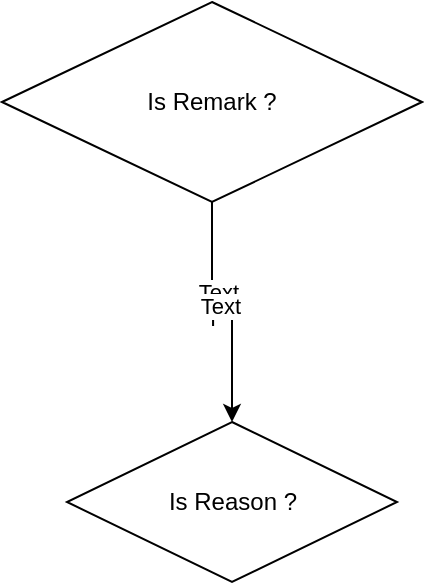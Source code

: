 <mxfile version="27.0.8">
  <diagram id="C5RBs43oDa-KdzZeNtuy" name="Page-1">
    <mxGraphModel dx="1043" dy="556" grid="1" gridSize="10" guides="1" tooltips="1" connect="1" arrows="1" fold="1" page="1" pageScale="1" pageWidth="827" pageHeight="1169" math="0" shadow="0">
      <root>
        <mxCell id="WIyWlLk6GJQsqaUBKTNV-0" />
        <mxCell id="WIyWlLk6GJQsqaUBKTNV-1" parent="WIyWlLk6GJQsqaUBKTNV-0" />
        <mxCell id="hZxzzHNM_bbqSD-gswBO-3" style="edgeStyle=orthogonalEdgeStyle;rounded=0;orthogonalLoop=1;jettySize=auto;html=1;" edge="1" parent="WIyWlLk6GJQsqaUBKTNV-1" source="hZxzzHNM_bbqSD-gswBO-1" target="hZxzzHNM_bbqSD-gswBO-2">
          <mxGeometry relative="1" as="geometry" />
        </mxCell>
        <mxCell id="hZxzzHNM_bbqSD-gswBO-4" value="Y" style="edgeLabel;html=1;align=center;verticalAlign=middle;resizable=0;points=[];" vertex="1" connectable="0" parent="hZxzzHNM_bbqSD-gswBO-3">
          <mxGeometry x="-0.086" y="-3" relative="1" as="geometry">
            <mxPoint as="offset" />
          </mxGeometry>
        </mxCell>
        <mxCell id="hZxzzHNM_bbqSD-gswBO-5" value="&lt;div&gt;&lt;span style=&quot;background-color: light-dark(#ffffff, var(--ge-dark-color, #121212)); color: light-dark(rgb(0, 0, 0), rgb(255, 255, 255));&quot;&gt;Y&lt;/span&gt;&lt;/div&gt;" style="edgeLabel;html=1;align=center;verticalAlign=middle;resizable=0;points=[];" vertex="1" connectable="0" parent="hZxzzHNM_bbqSD-gswBO-3">
          <mxGeometry x="-0.16" y="-2" relative="1" as="geometry">
            <mxPoint as="offset" />
          </mxGeometry>
        </mxCell>
        <mxCell id="hZxzzHNM_bbqSD-gswBO-6" value="Text" style="edgeLabel;html=1;align=center;verticalAlign=middle;resizable=0;points=[];" vertex="1" connectable="0" parent="hZxzzHNM_bbqSD-gswBO-3">
          <mxGeometry x="-0.253" y="3" relative="1" as="geometry">
            <mxPoint as="offset" />
          </mxGeometry>
        </mxCell>
        <mxCell id="hZxzzHNM_bbqSD-gswBO-7" value="Text" style="edgeLabel;html=1;align=center;verticalAlign=middle;resizable=0;points=[];" vertex="1" connectable="0" parent="hZxzzHNM_bbqSD-gswBO-3">
          <mxGeometry x="-0.141" y="4" relative="1" as="geometry">
            <mxPoint as="offset" />
          </mxGeometry>
        </mxCell>
        <mxCell id="hZxzzHNM_bbqSD-gswBO-1" value="Is Remark ?" style="rhombus;whiteSpace=wrap;html=1;" vertex="1" parent="WIyWlLk6GJQsqaUBKTNV-1">
          <mxGeometry x="70" y="20" width="210" height="100" as="geometry" />
        </mxCell>
        <mxCell id="hZxzzHNM_bbqSD-gswBO-2" value="Is Reason ?" style="rhombus;whiteSpace=wrap;html=1;" vertex="1" parent="WIyWlLk6GJQsqaUBKTNV-1">
          <mxGeometry x="102.5" y="230" width="165" height="80" as="geometry" />
        </mxCell>
      </root>
    </mxGraphModel>
  </diagram>
</mxfile>

